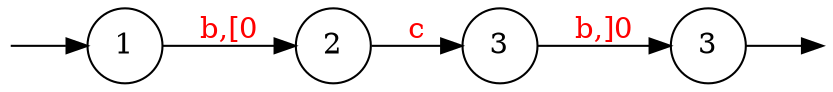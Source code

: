 digraph {
	node [shape=circle];
	Q0 [style=invisible, height=0, width=0, fixedsize=true];
	Q1 [style=invisible, height=0, width=0, fixedsize=true];
	graph [rankdir="LR"];
	2 [label=3];
	3 [label=3];
	1 [label=2];
	0 [label=1];

	Q0 -> 0;

	3 -> Q1;
	0 -> 1  [label="b,[0", fontcolor=red];
	1 -> 2  [label="c", fontcolor=red];
	2 -> 3  [label="b,]0", fontcolor=red];
}
